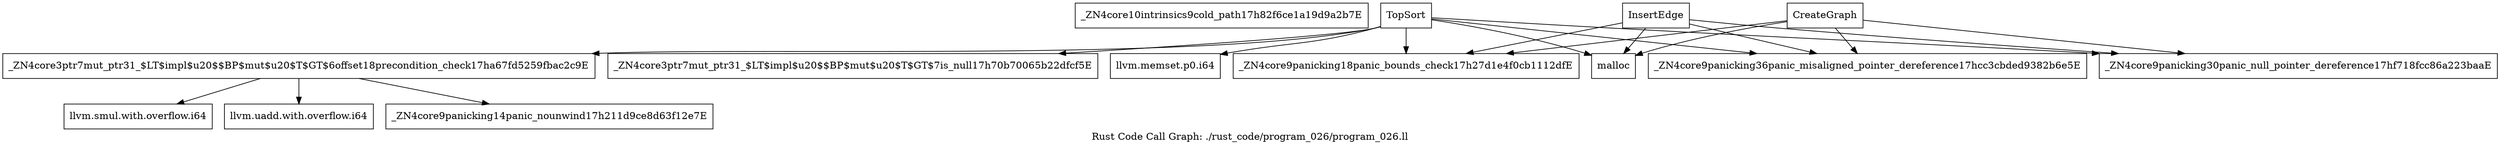 digraph "Rust Code Call Graph: ./rust_code/program_026/program_026.ll" {
	label="Rust Code Call Graph: ./rust_code/program_026/program_026.ll";

	Node0x55f73d428bb0 [shape=record,label="{_ZN4core10intrinsics9cold_path17h82f6ce1a19d9a2b7E}"];
	Node0x55f73d429dc0 [shape=record,label="{_ZN4core3ptr7mut_ptr31_$LT$impl$u20$$BP$mut$u20$T$GT$6offset18precondition_check17ha67fd5259fbac2c9E}"];
	Node0x55f73d429dc0 -> Node0x55f73d42c070;
	Node0x55f73d429dc0 -> Node0x55f73d42e990;
	Node0x55f73d429dc0 -> Node0x55f73d431100;
	Node0x55f73d451c50 [shape=record,label="{_ZN4core3ptr7mut_ptr31_$LT$impl$u20$$BP$mut$u20$T$GT$7is_null17h70b70065b22dfcf5E}"];
	Node0x55f73d451cd0 [shape=record,label="{CreateGraph}"];
	Node0x55f73d451cd0 -> Node0x55f73d451d50;
	Node0x55f73d451cd0 -> Node0x55f73d451e00;
	Node0x55f73d451cd0 -> Node0x55f73d451e80;
	Node0x55f73d451cd0 -> Node0x55f73d454850;
	Node0x55f73d457f00 [shape=record,label="{InsertEdge}"];
	Node0x55f73d457f00 -> Node0x55f73d451d50;
	Node0x55f73d457f00 -> Node0x55f73d451e00;
	Node0x55f73d457f00 -> Node0x55f73d451e80;
	Node0x55f73d457f00 -> Node0x55f73d454850;
	Node0x55f73d433070 [shape=record,label="{TopSort}"];
	Node0x55f73d433070 -> Node0x55f73d4383d0;
	Node0x55f73d433070 -> Node0x55f73d451e00;
	Node0x55f73d433070 -> Node0x55f73d451d50;
	Node0x55f73d433070 -> Node0x55f73d451e80;
	Node0x55f73d433070 -> Node0x55f73d454850;
	Node0x55f73d433070 -> Node0x55f73d429dc0;
	Node0x55f73d433070 -> Node0x55f73d451c50;
	Node0x55f73d42c070 [shape=record,label="{llvm.smul.with.overflow.i64}"];
	Node0x55f73d42e990 [shape=record,label="{llvm.uadd.with.overflow.i64}"];
	Node0x55f73d431100 [shape=record,label="{_ZN4core9panicking14panic_nounwind17h211d9ce8d63f12e7E}"];
	Node0x55f73d451d50 [shape=record,label="{malloc}"];
	Node0x55f73d451e00 [shape=record,label="{_ZN4core9panicking36panic_misaligned_pointer_dereference17hcc3cbded9382b6e5E}"];
	Node0x55f73d451e80 [shape=record,label="{_ZN4core9panicking30panic_null_pointer_dereference17hf718fcc86a223baaE}"];
	Node0x55f73d454850 [shape=record,label="{_ZN4core9panicking18panic_bounds_check17h27d1e4f0cb1112dfE}"];
	Node0x55f73d4383d0 [shape=record,label="{llvm.memset.p0.i64}"];
}
